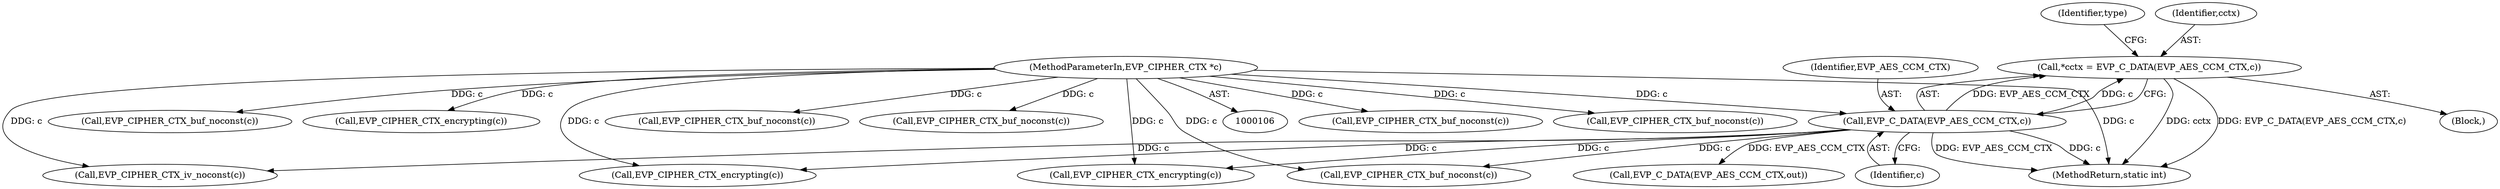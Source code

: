 digraph "0_openssl_00d965474b22b54e4275232bc71ee0c699c5cd21@pointer" {
"1000113" [label="(Call,*cctx = EVP_C_DATA(EVP_AES_CCM_CTX,c))"];
"1000115" [label="(Call,EVP_C_DATA(EVP_AES_CCM_CTX,c))"];
"1000107" [label="(MethodParameterIn,EVP_CIPHER_CTX *c)"];
"1000117" [label="(Identifier,c)"];
"1000119" [label="(Identifier,type)"];
"1000417" [label="(MethodReturn,static int)"];
"1000168" [label="(Call,EVP_CIPHER_CTX_buf_noconst(c))"];
"1000115" [label="(Call,EVP_C_DATA(EVP_AES_CCM_CTX,c))"];
"1000235" [label="(Call,EVP_CIPHER_CTX_buf_noconst(c))"];
"1000316" [label="(Call,EVP_CIPHER_CTX_buf_noconst(c))"];
"1000113" [label="(Call,*cctx = EVP_C_DATA(EVP_AES_CCM_CTX,c))"];
"1000111" [label="(Block,)"];
"1000331" [label="(Call,EVP_CIPHER_CTX_encrypting(c))"];
"1000378" [label="(Call,EVP_C_DATA(EVP_AES_CCM_CTX,out))"];
"1000107" [label="(MethodParameterIn,EVP_CIPHER_CTX *c)"];
"1000184" [label="(Call,EVP_CIPHER_CTX_buf_noconst(c))"];
"1000207" [label="(Call,EVP_CIPHER_CTX_encrypting(c))"];
"1000225" [label="(Call,EVP_CIPHER_CTX_buf_noconst(c))"];
"1000116" [label="(Identifier,EVP_AES_CCM_CTX)"];
"1000191" [label="(Call,EVP_CIPHER_CTX_buf_noconst(c))"];
"1000114" [label="(Identifier,cctx)"];
"1000255" [label="(Call,EVP_CIPHER_CTX_iv_noconst(c))"];
"1000302" [label="(Call,EVP_CIPHER_CTX_encrypting(c))"];
"1000113" -> "1000111"  [label="AST: "];
"1000113" -> "1000115"  [label="CFG: "];
"1000114" -> "1000113"  [label="AST: "];
"1000115" -> "1000113"  [label="AST: "];
"1000119" -> "1000113"  [label="CFG: "];
"1000113" -> "1000417"  [label="DDG: cctx"];
"1000113" -> "1000417"  [label="DDG: EVP_C_DATA(EVP_AES_CCM_CTX,c)"];
"1000115" -> "1000113"  [label="DDG: EVP_AES_CCM_CTX"];
"1000115" -> "1000113"  [label="DDG: c"];
"1000115" -> "1000117"  [label="CFG: "];
"1000116" -> "1000115"  [label="AST: "];
"1000117" -> "1000115"  [label="AST: "];
"1000115" -> "1000417"  [label="DDG: c"];
"1000115" -> "1000417"  [label="DDG: EVP_AES_CCM_CTX"];
"1000107" -> "1000115"  [label="DDG: c"];
"1000115" -> "1000168"  [label="DDG: c"];
"1000115" -> "1000255"  [label="DDG: c"];
"1000115" -> "1000302"  [label="DDG: c"];
"1000115" -> "1000331"  [label="DDG: c"];
"1000115" -> "1000378"  [label="DDG: EVP_AES_CCM_CTX"];
"1000107" -> "1000106"  [label="AST: "];
"1000107" -> "1000417"  [label="DDG: c"];
"1000107" -> "1000168"  [label="DDG: c"];
"1000107" -> "1000184"  [label="DDG: c"];
"1000107" -> "1000191"  [label="DDG: c"];
"1000107" -> "1000207"  [label="DDG: c"];
"1000107" -> "1000225"  [label="DDG: c"];
"1000107" -> "1000235"  [label="DDG: c"];
"1000107" -> "1000255"  [label="DDG: c"];
"1000107" -> "1000302"  [label="DDG: c"];
"1000107" -> "1000316"  [label="DDG: c"];
"1000107" -> "1000331"  [label="DDG: c"];
}
